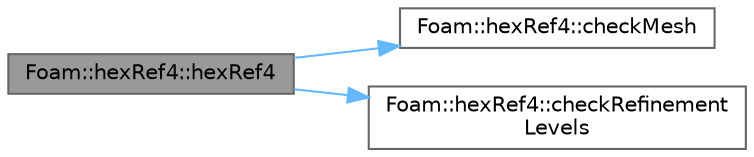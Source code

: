 digraph "Foam::hexRef4::hexRef4"
{
 // LATEX_PDF_SIZE
  bgcolor="transparent";
  edge [fontname=Helvetica,fontsize=10,labelfontname=Helvetica,labelfontsize=10];
  node [fontname=Helvetica,fontsize=10,shape=box,height=0.2,width=0.4];
  rankdir="LR";
  Node1 [id="Node000001",label="Foam::hexRef4::hexRef4",height=0.2,width=0.4,color="gray40", fillcolor="grey60", style="filled", fontcolor="black",tooltip=" "];
  Node1 -> Node2 [id="edge1_Node000001_Node000002",color="steelblue1",style="solid",tooltip=" "];
  Node2 [id="Node000002",label="Foam::hexRef4::checkMesh",height=0.2,width=0.4,color="grey40", fillcolor="white", style="filled",URL="$classFoam_1_1hexRef4.html#acaa1d0f209f7bca9cdeb1afadb37e98b",tooltip=" "];
  Node1 -> Node3 [id="edge2_Node000001_Node000003",color="steelblue1",style="solid",tooltip=" "];
  Node3 [id="Node000003",label="Foam::hexRef4::checkRefinement\lLevels",height=0.2,width=0.4,color="grey40", fillcolor="white", style="filled",URL="$classFoam_1_1hexRef4.html#a9841e45399611502be4a293dc87ee672",tooltip=" "];
}
